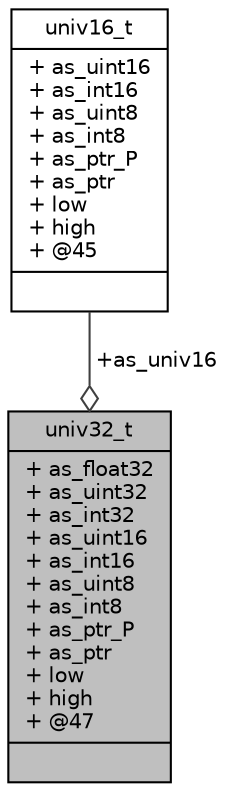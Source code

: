digraph "univ32_t"
{
  edge [fontname="Helvetica",fontsize="10",labelfontname="Helvetica",labelfontsize="10"];
  node [fontname="Helvetica",fontsize="10",shape=record];
  Node1 [label="{univ32_t\n|+ as_float32\l+ as_uint32\l+ as_int32\l+ as_uint16\l+ as_int16\l+ as_uint8\l+ as_int8\l+ as_ptr_P\l+ as_ptr\l+ low\l+ high\l+ @47\l|}",height=0.2,width=0.4,color="black", fillcolor="grey75", style="filled", fontcolor="black"];
  Node2 -> Node1 [color="grey25",fontsize="10",style="solid",label=" +as_univ16" ,arrowhead="odiamond",fontname="Helvetica"];
  Node2 [label="{univ16_t\n|+ as_uint16\l+ as_int16\l+ as_uint8\l+ as_int8\l+ as_ptr_P\l+ as_ptr\l+ low\l+ high\l+ @45\l|}",height=0.2,width=0.4,color="black", fillcolor="white", style="filled",URL="$d1/d5e/unionuniv16__t.html"];
}
